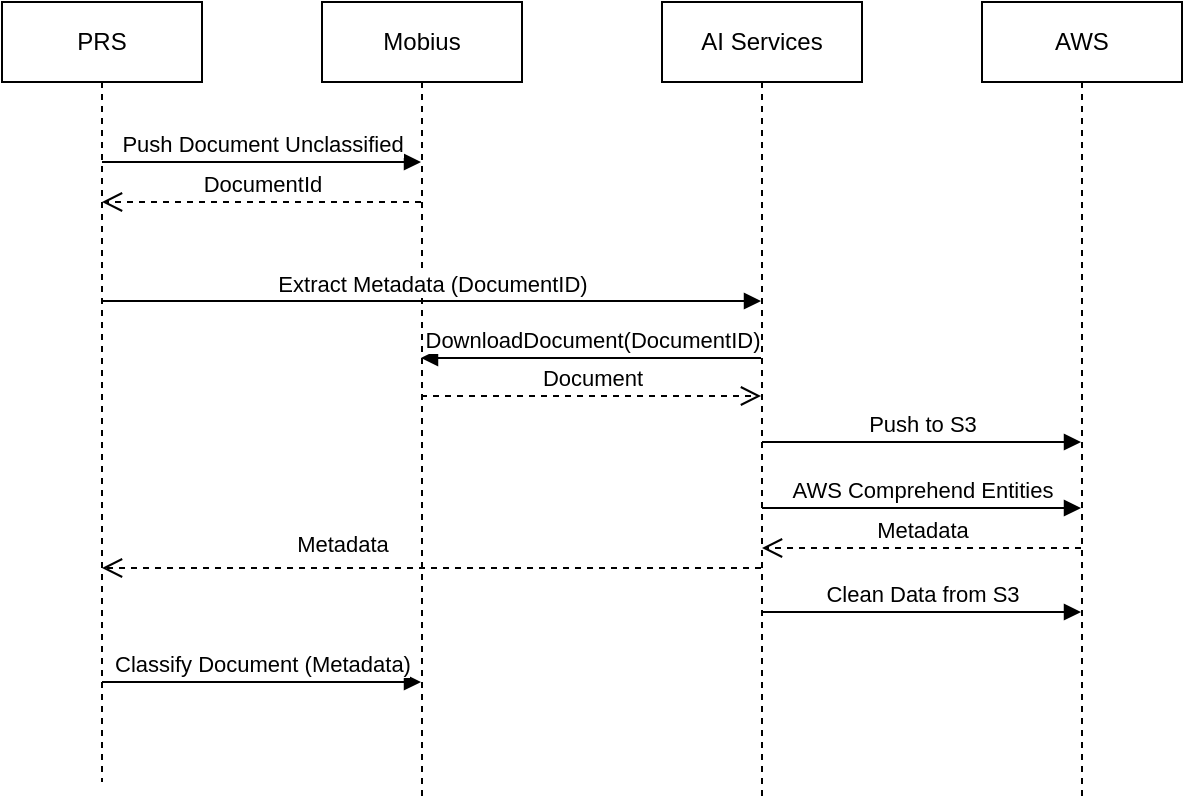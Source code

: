<mxfile version="16.5.6" type="github"><diagram id="w0rEtI4LYDOJUbEIAWa5" name="Page-1"><mxGraphModel dx="1422" dy="794" grid="1" gridSize="10" guides="1" tooltips="1" connect="1" arrows="1" fold="1" page="1" pageScale="1" pageWidth="827" pageHeight="1169" math="0" shadow="0"><root><mxCell id="0"/><mxCell id="1" parent="0"/><mxCell id="6eauZ3bbhCM4xMTNzcqy-2" value="PRS" style="shape=umlLifeline;perimeter=lifelinePerimeter;whiteSpace=wrap;html=1;container=1;collapsible=0;recursiveResize=0;outlineConnect=0;" vertex="1" parent="1"><mxGeometry x="80" y="80" width="100" height="390" as="geometry"/></mxCell><mxCell id="6eauZ3bbhCM4xMTNzcqy-6" value="Push Document Unclassified" style="html=1;verticalAlign=bottom;endArrow=block;rounded=0;" edge="1" parent="6eauZ3bbhCM4xMTNzcqy-2" target="6eauZ3bbhCM4xMTNzcqy-5"><mxGeometry width="80" relative="1" as="geometry"><mxPoint x="50" y="80" as="sourcePoint"/><mxPoint x="130" y="80" as="targetPoint"/></mxGeometry></mxCell><mxCell id="6eauZ3bbhCM4xMTNzcqy-8" value="DocumentId" style="html=1;verticalAlign=bottom;endArrow=open;dashed=1;endSize=8;rounded=0;" edge="1" parent="6eauZ3bbhCM4xMTNzcqy-2" source="6eauZ3bbhCM4xMTNzcqy-5"><mxGeometry relative="1" as="geometry"><mxPoint x="130" y="100" as="sourcePoint"/><mxPoint x="50" y="100" as="targetPoint"/></mxGeometry></mxCell><mxCell id="6eauZ3bbhCM4xMTNzcqy-3" value="AI Services" style="shape=umlLifeline;perimeter=lifelinePerimeter;whiteSpace=wrap;html=1;container=1;collapsible=0;recursiveResize=0;outlineConnect=0;" vertex="1" parent="1"><mxGeometry x="410" y="80" width="100" height="400" as="geometry"/></mxCell><mxCell id="6eauZ3bbhCM4xMTNzcqy-12" value="AWS Comprehend Entities" style="html=1;verticalAlign=bottom;endArrow=block;rounded=0;" edge="1" parent="6eauZ3bbhCM4xMTNzcqy-3"><mxGeometry width="80" relative="1" as="geometry"><mxPoint x="50" y="253" as="sourcePoint"/><mxPoint x="209.5" y="253" as="targetPoint"/></mxGeometry></mxCell><mxCell id="6eauZ3bbhCM4xMTNzcqy-4" value="AWS" style="shape=umlLifeline;perimeter=lifelinePerimeter;whiteSpace=wrap;html=1;container=1;collapsible=0;recursiveResize=0;outlineConnect=0;" vertex="1" parent="1"><mxGeometry x="570" y="80" width="100" height="400" as="geometry"/></mxCell><mxCell id="6eauZ3bbhCM4xMTNzcqy-11" value="Push to S3" style="html=1;verticalAlign=bottom;endArrow=block;rounded=0;" edge="1" parent="6eauZ3bbhCM4xMTNzcqy-4"><mxGeometry width="80" relative="1" as="geometry"><mxPoint x="-110" y="220" as="sourcePoint"/><mxPoint x="49.5" y="220" as="targetPoint"/></mxGeometry></mxCell><mxCell id="6eauZ3bbhCM4xMTNzcqy-5" value="Mobius" style="shape=umlLifeline;perimeter=lifelinePerimeter;whiteSpace=wrap;html=1;container=1;collapsible=0;recursiveResize=0;outlineConnect=0;" vertex="1" parent="1"><mxGeometry x="240" y="80" width="100" height="400" as="geometry"/></mxCell><mxCell id="6eauZ3bbhCM4xMTNzcqy-7" value="Extract Metadata (DocumentID)" style="html=1;verticalAlign=bottom;endArrow=block;rounded=0;" edge="1" parent="6eauZ3bbhCM4xMTNzcqy-5" target="6eauZ3bbhCM4xMTNzcqy-3"><mxGeometry width="80" relative="1" as="geometry"><mxPoint x="-110" y="149.5" as="sourcePoint"/><mxPoint x="49.5" y="149.5" as="targetPoint"/></mxGeometry></mxCell><mxCell id="6eauZ3bbhCM4xMTNzcqy-9" value="DownloadDocument(DocumentID)" style="html=1;verticalAlign=bottom;endArrow=block;rounded=0;" edge="1" parent="1"><mxGeometry width="80" relative="1" as="geometry"><mxPoint x="459.5" y="258" as="sourcePoint"/><mxPoint x="289.5" y="258" as="targetPoint"/><Array as="points"><mxPoint x="370" y="258"/></Array></mxGeometry></mxCell><mxCell id="6eauZ3bbhCM4xMTNzcqy-10" value="Document" style="html=1;verticalAlign=bottom;endArrow=open;dashed=1;endSize=8;rounded=0;" edge="1" parent="1"><mxGeometry relative="1" as="geometry"><mxPoint x="289.5" y="277" as="sourcePoint"/><mxPoint x="459.5" y="277" as="targetPoint"/></mxGeometry></mxCell><mxCell id="6eauZ3bbhCM4xMTNzcqy-13" value="Metadata" style="html=1;verticalAlign=bottom;endArrow=open;dashed=1;endSize=8;rounded=0;" edge="1" parent="1"><mxGeometry relative="1" as="geometry"><mxPoint x="619.5" y="353" as="sourcePoint"/><mxPoint x="460" y="353" as="targetPoint"/></mxGeometry></mxCell><mxCell id="6eauZ3bbhCM4xMTNzcqy-14" value="Metadata" style="html=1;verticalAlign=bottom;endArrow=open;dashed=1;endSize=8;rounded=0;" edge="1" parent="1" source="6eauZ3bbhCM4xMTNzcqy-3"><mxGeometry x="0.272" y="-3" relative="1" as="geometry"><mxPoint x="289.5" y="363" as="sourcePoint"/><mxPoint x="130" y="363" as="targetPoint"/><mxPoint as="offset"/></mxGeometry></mxCell><mxCell id="6eauZ3bbhCM4xMTNzcqy-15" value="Clean Data from S3" style="html=1;verticalAlign=bottom;endArrow=block;rounded=0;" edge="1" parent="1"><mxGeometry width="80" relative="1" as="geometry"><mxPoint x="460" y="385" as="sourcePoint"/><mxPoint x="619.5" y="385" as="targetPoint"/></mxGeometry></mxCell><mxCell id="6eauZ3bbhCM4xMTNzcqy-16" value="Classify Document (Metadata)" style="html=1;verticalAlign=bottom;endArrow=block;rounded=0;" edge="1" parent="1"><mxGeometry width="80" relative="1" as="geometry"><mxPoint x="130" y="420" as="sourcePoint"/><mxPoint x="289.5" y="420" as="targetPoint"/></mxGeometry></mxCell></root></mxGraphModel></diagram></mxfile>